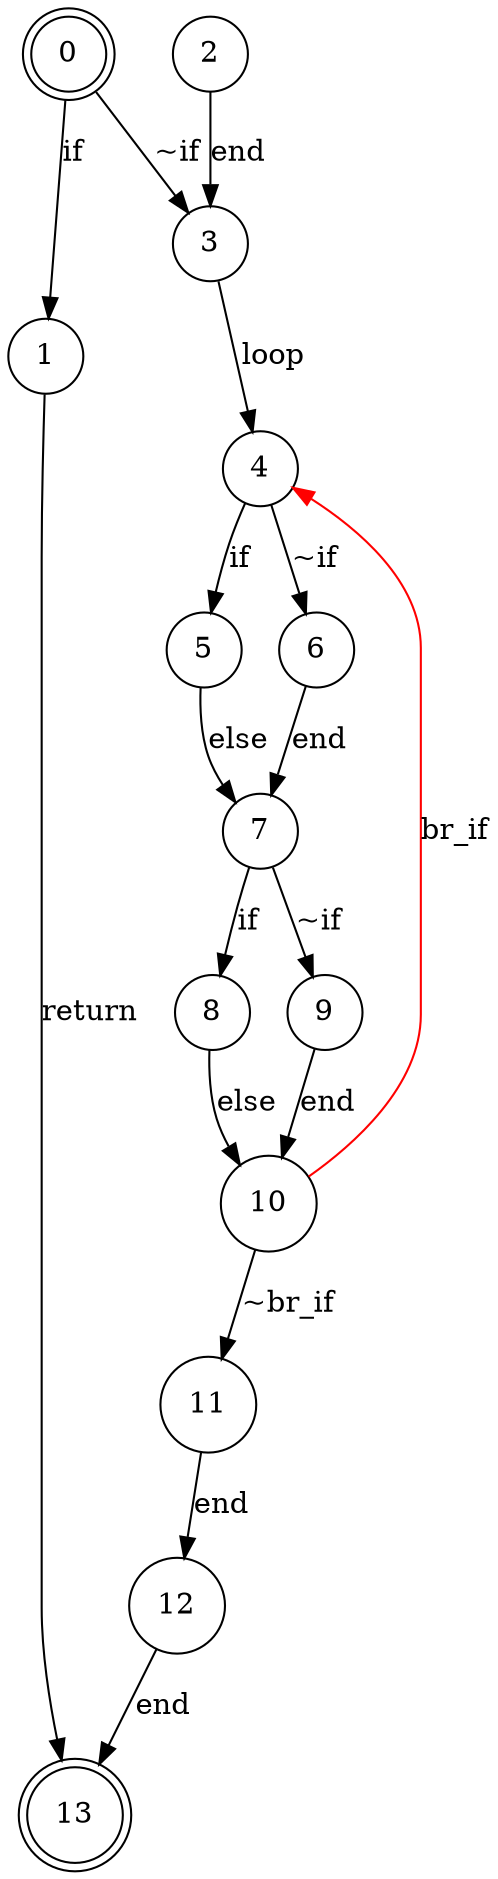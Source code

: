 digraph finite_state_machine {
    node [shape = doublecircle]; 0 13;
    node [shape = circle];
    0 -> 1[label = "if"];
    0 -> 3[label = "~if"];
    1 -> 13[label = "return"];
    2 -> 3[label = "end"];
    3 -> 4[label = "loop"];
    4 -> 5[label = "if"];
    4 -> 6[label = "~if"];
    5 -> 7[label = "else"];
    6 -> 7[label = "end"];
    7 -> 8[label = "if"];
    7 -> 9[label = "~if"];
    8 -> 10[label = "else"];
    9 -> 10[label = "end"];
    10 -> 11[label = "~br_if"];
    10 -> 4[color="red" label = "br_if"];
    11 -> 12[label = "end"];
    12 -> 13[label = "end"];
}
